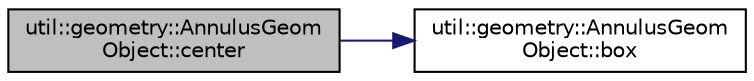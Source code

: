 digraph "util::geometry::AnnulusGeomObject::center"
{
  edge [fontname="Helvetica",fontsize="10",labelfontname="Helvetica",labelfontsize="10"];
  node [fontname="Helvetica",fontsize="10",shape=record];
  rankdir="LR";
  Node8 [label="util::geometry::AnnulusGeom\lObject::center",height=0.2,width=0.4,color="black", fillcolor="grey75", style="filled", fontcolor="black"];
  Node8 -> Node9 [color="midnightblue",fontsize="10",style="solid",fontname="Helvetica"];
  Node9 [label="util::geometry::AnnulusGeom\lObject::box",height=0.2,width=0.4,color="black", fillcolor="white", style="filled",URL="$classutil_1_1geometry_1_1AnnulusGeomObject.html#a84bd46b6b4f151ca26e4abe52d5df27e",tooltip="Computes the bounding box of object. "];
}
